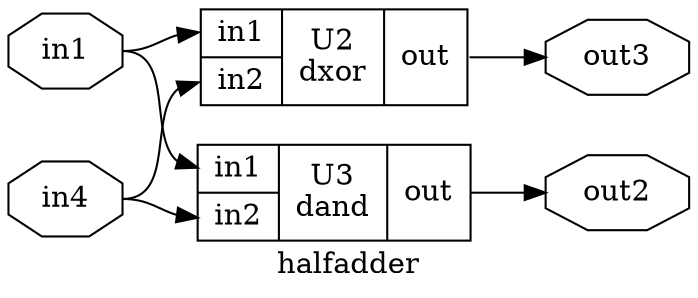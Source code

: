 digraph "halfadder" {
label="halfadder";
rankdir="LR";
remincross=true;
n1 [ shape=octagon, label="out3", color="black", fontcolor="black" ];
n2 [ shape=octagon, label="out2", color="black", fontcolor="black" ];
n3 [ shape=octagon, label="in4", color="black", fontcolor="black" ];
n4 [ shape=octagon, label="in1", color="black", fontcolor="black" ];
c7 [ shape=record, label="{{<p4> in1|<p5> in2}|U3\ndand|{<p6> out}}",  ];
c8 [ shape=record, label="{{<p4> in1|<p5> in2}|U2\ndxor|{<p6> out}}",  ];
c8:p6:e -> n1:w [color="black", fontcolor="black", label=""];
c7:p6:e -> n2:w [color="black", fontcolor="black", label=""];
n3:e -> c7:p5:w [color="black", fontcolor="black", label=""];
n3:e -> c8:p5:w [color="black", fontcolor="black", label=""];
n4:e -> c7:p4:w [color="black", fontcolor="black", label=""];
n4:e -> c8:p4:w [color="black", fontcolor="black", label=""];
}
